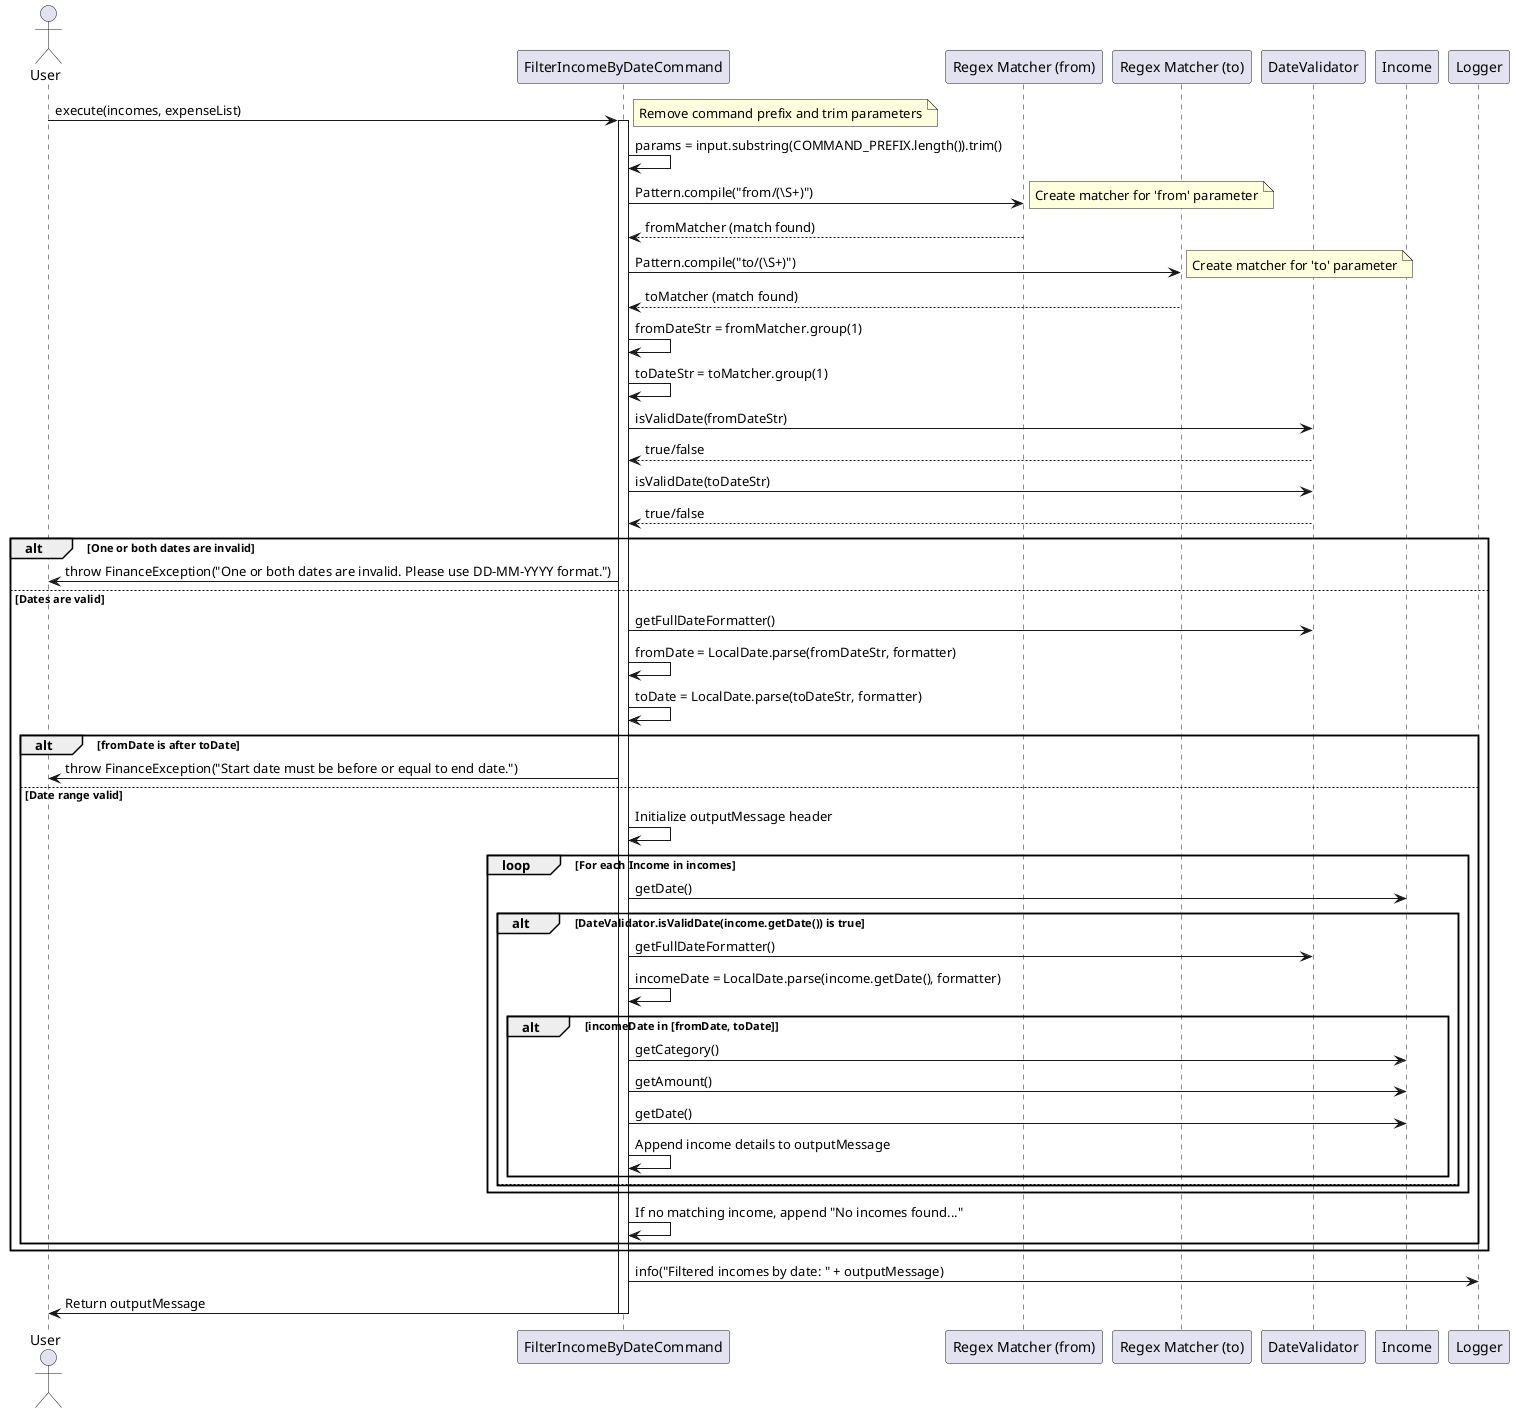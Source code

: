 @startuml
actor User
participant "FilterIncomeByDateCommand" as Command
participant "Regex Matcher (from)" as MatcherFrom
participant "Regex Matcher (to)" as MatcherTo
participant "DateValidator" as DV
participant "Income" as Income
participant "Logger" as Logger

User -> Command: execute(incomes, expenseList)
activate Command
note right: Remove command prefix and trim parameters
Command -> Command: params = input.substring(COMMAND_PREFIX.length()).trim()

Command -> MatcherFrom: Pattern.compile("from/(\\S+)")
note right: Create matcher for 'from' parameter
MatcherFrom --> Command: fromMatcher (match found)
Command -> MatcherTo: Pattern.compile("to/(\\S+)")
note right: Create matcher for 'to' parameter
MatcherTo --> Command: toMatcher (match found)

Command -> Command: fromDateStr = fromMatcher.group(1)
Command -> Command: toDateStr = toMatcher.group(1)

Command -> DV: isValidDate(fromDateStr)
DV --> Command: true/false
Command -> DV: isValidDate(toDateStr)
DV --> Command: true/false

alt One or both dates are invalid
    Command -> User: throw FinanceException("One or both dates are invalid. Please use DD-MM-YYYY format.")
else Dates are valid
    Command -> DV: getFullDateFormatter()
    Command -> Command: fromDate = LocalDate.parse(fromDateStr, formatter)
    Command -> Command: toDate = LocalDate.parse(toDateStr, formatter)
    alt fromDate is after toDate
        Command -> User: throw FinanceException("Start date must be before or equal to end date.")
    else Date range valid
        Command -> Command: Initialize outputMessage header
        loop For each Income in incomes
            Command -> Income: getDate()
            alt DateValidator.isValidDate(income.getDate()) is true
                Command -> DV: getFullDateFormatter()
                Command -> Command: incomeDate = LocalDate.parse(income.getDate(), formatter)
                alt incomeDate in [fromDate, toDate]
                    Command -> Income: getCategory()
                    Command -> Income: getAmount()
                    Command -> Income: getDate()
                    Command -> Command: Append income details to outputMessage
                end
            else
                note right: Skip invalid date income
            end
        end
        Command -> Command: If no matching income, append "No incomes found..."
    end
end
Command -> Logger: info("Filtered incomes by date: " + outputMessage)
Command -> User: Return outputMessage
deactivate Command
@enduml
